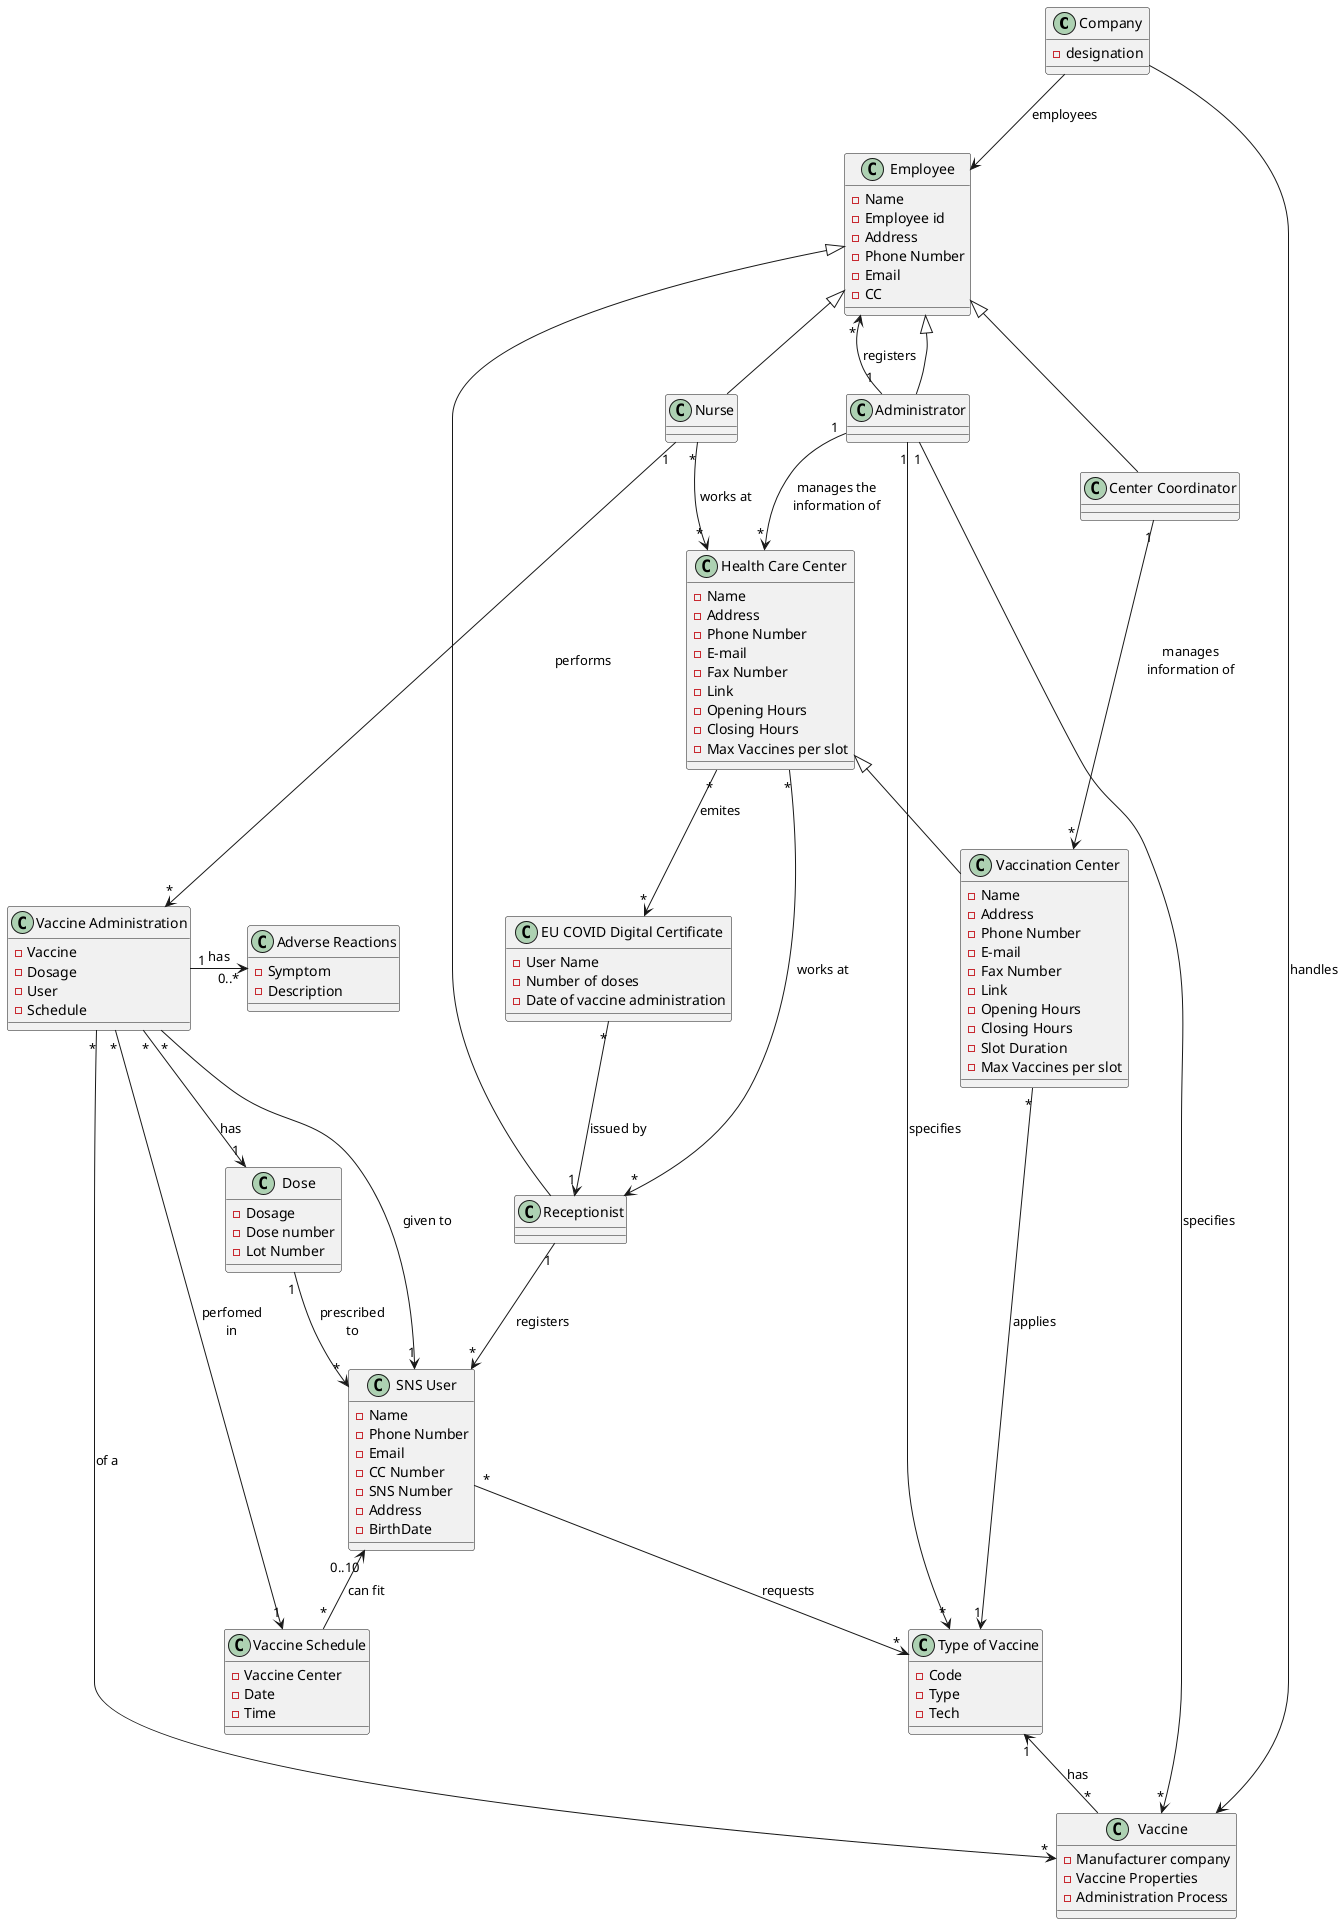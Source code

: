 @startuml
class "Company" as comp{
-designation
}

class "Employee" as E{
-Name
-Employee id
-Address
-Phone Number
-Email
-CC
}

class Administrator{
}
class Receptionist{
}
class "Center Coordinator" as coordinator{
}
class "SNS User" as user{
-Name
-Phone Number
-Email
-CC Number
-SNS Number
-Address
-BirthDate
}
class "Vaccination Center" as VC{
-Name
-Address
-Phone Number
-E-mail
-Fax Number
-Link
-Opening Hours
-Closing Hours
-Slot Duration
-Max Vaccines per slot
}
class "Health Care Center" as HCC{
-Name
-Address
-Phone Number
-E-mail
-Fax Number
-Link
-Opening Hours
-Closing Hours
-Max Vaccines per slot
}
class Vaccine {
-Manufacturer company
-Vaccine Properties
-Administration Process
}
class "Type of Vaccine" as type{
-Code
-Type
-Tech
}
class "Nurse" as nurse{
}
class "Vaccine Schedule" as schedule{
-Vaccine Center
-Date
-Time
}
class "Vaccine Administration" as adminVac{
-Vaccine
-Dosage
-User
-Schedule
}
class "EU COVID Digital Certificate" as certificado{
-User Name
-Number of doses
-Date of vaccine administration
}
class "Adverse Reactions" as reaction {
-Symptom
-Description
}

class "Dose" as Do{
-Dosage
-Dose number
-Lot Number
}



comp-down->E: employees
comp-down->Vaccine: handles
Administrator-up-|>E
nurse-up-|>E
Receptionist-up-|>E
coordinator-up-|>E


Receptionist"1"-->"*"user:registers
Administrator"1"-->"*"HCC:  manages the\ninformation of
Administrator"1"-->"*"E:registers

VC-up-|>HCC
nurse"*"-->"*"HCC:works at
HCC"*"-->"*"Receptionist: works at
user "*"-->"*"type:requests
user"0..10"<--"*"schedule:can fit

nurse"1"-->"*"adminVac: performs
adminVac"*"-->"1"user: given to
adminVac"*"-->"1"schedule: perfomed\nin
adminVac"*"-->"1"Do:has
Do"1"-->"*"user: prescribed\nto

VC"*"-->"1"type:applies
adminVac"1"-right->"0..*"reaction: has

coordinator"1"-->"*"VC:manages\ninformation of

HCC"*"-->"*"certificado:emites

adminVac"*"-down->"*"Vaccine:of a

certificado"*"-->"1"Receptionist:issued by

Vaccine"*"-up->"1"type: has
Administrator"1"-->"*"Vaccine:specifies
Administrator"1"-->"*"type:specifies

@enduml